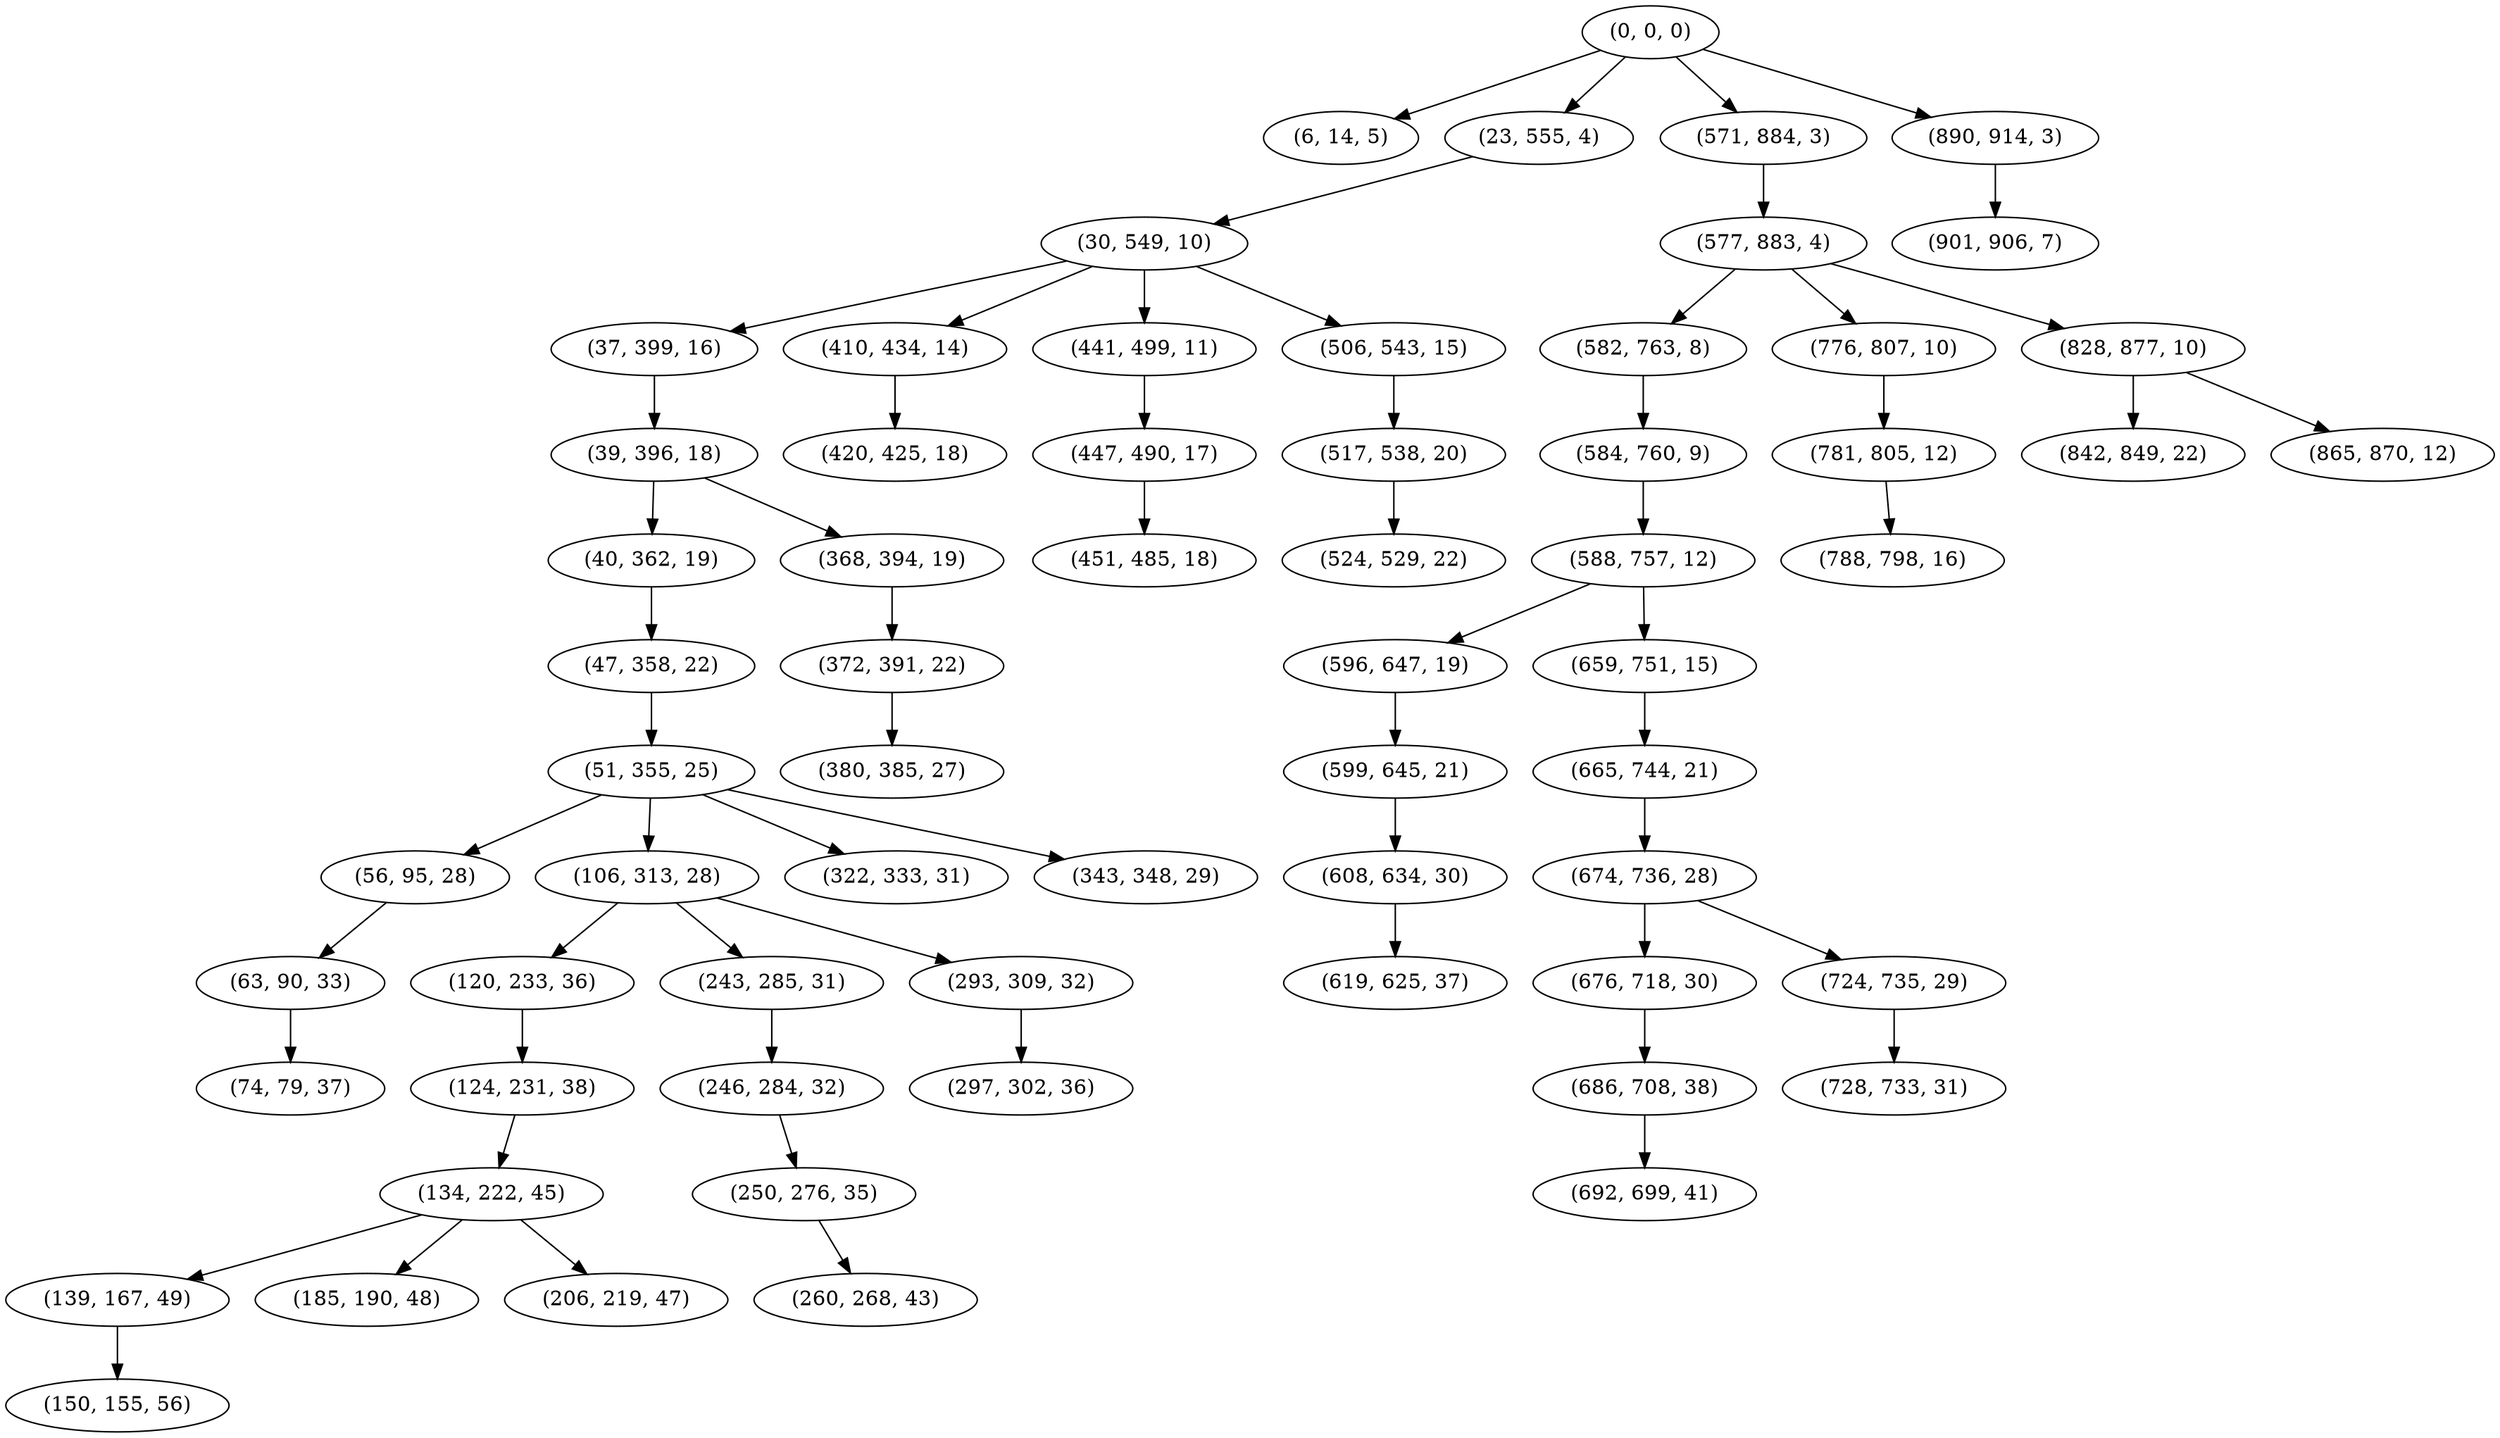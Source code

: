 digraph tree {
    "(0, 0, 0)";
    "(6, 14, 5)";
    "(23, 555, 4)";
    "(30, 549, 10)";
    "(37, 399, 16)";
    "(39, 396, 18)";
    "(40, 362, 19)";
    "(47, 358, 22)";
    "(51, 355, 25)";
    "(56, 95, 28)";
    "(63, 90, 33)";
    "(74, 79, 37)";
    "(106, 313, 28)";
    "(120, 233, 36)";
    "(124, 231, 38)";
    "(134, 222, 45)";
    "(139, 167, 49)";
    "(150, 155, 56)";
    "(185, 190, 48)";
    "(206, 219, 47)";
    "(243, 285, 31)";
    "(246, 284, 32)";
    "(250, 276, 35)";
    "(260, 268, 43)";
    "(293, 309, 32)";
    "(297, 302, 36)";
    "(322, 333, 31)";
    "(343, 348, 29)";
    "(368, 394, 19)";
    "(372, 391, 22)";
    "(380, 385, 27)";
    "(410, 434, 14)";
    "(420, 425, 18)";
    "(441, 499, 11)";
    "(447, 490, 17)";
    "(451, 485, 18)";
    "(506, 543, 15)";
    "(517, 538, 20)";
    "(524, 529, 22)";
    "(571, 884, 3)";
    "(577, 883, 4)";
    "(582, 763, 8)";
    "(584, 760, 9)";
    "(588, 757, 12)";
    "(596, 647, 19)";
    "(599, 645, 21)";
    "(608, 634, 30)";
    "(619, 625, 37)";
    "(659, 751, 15)";
    "(665, 744, 21)";
    "(674, 736, 28)";
    "(676, 718, 30)";
    "(686, 708, 38)";
    "(692, 699, 41)";
    "(724, 735, 29)";
    "(728, 733, 31)";
    "(776, 807, 10)";
    "(781, 805, 12)";
    "(788, 798, 16)";
    "(828, 877, 10)";
    "(842, 849, 22)";
    "(865, 870, 12)";
    "(890, 914, 3)";
    "(901, 906, 7)";
    "(0, 0, 0)" -> "(6, 14, 5)";
    "(0, 0, 0)" -> "(23, 555, 4)";
    "(0, 0, 0)" -> "(571, 884, 3)";
    "(0, 0, 0)" -> "(890, 914, 3)";
    "(23, 555, 4)" -> "(30, 549, 10)";
    "(30, 549, 10)" -> "(37, 399, 16)";
    "(30, 549, 10)" -> "(410, 434, 14)";
    "(30, 549, 10)" -> "(441, 499, 11)";
    "(30, 549, 10)" -> "(506, 543, 15)";
    "(37, 399, 16)" -> "(39, 396, 18)";
    "(39, 396, 18)" -> "(40, 362, 19)";
    "(39, 396, 18)" -> "(368, 394, 19)";
    "(40, 362, 19)" -> "(47, 358, 22)";
    "(47, 358, 22)" -> "(51, 355, 25)";
    "(51, 355, 25)" -> "(56, 95, 28)";
    "(51, 355, 25)" -> "(106, 313, 28)";
    "(51, 355, 25)" -> "(322, 333, 31)";
    "(51, 355, 25)" -> "(343, 348, 29)";
    "(56, 95, 28)" -> "(63, 90, 33)";
    "(63, 90, 33)" -> "(74, 79, 37)";
    "(106, 313, 28)" -> "(120, 233, 36)";
    "(106, 313, 28)" -> "(243, 285, 31)";
    "(106, 313, 28)" -> "(293, 309, 32)";
    "(120, 233, 36)" -> "(124, 231, 38)";
    "(124, 231, 38)" -> "(134, 222, 45)";
    "(134, 222, 45)" -> "(139, 167, 49)";
    "(134, 222, 45)" -> "(185, 190, 48)";
    "(134, 222, 45)" -> "(206, 219, 47)";
    "(139, 167, 49)" -> "(150, 155, 56)";
    "(243, 285, 31)" -> "(246, 284, 32)";
    "(246, 284, 32)" -> "(250, 276, 35)";
    "(250, 276, 35)" -> "(260, 268, 43)";
    "(293, 309, 32)" -> "(297, 302, 36)";
    "(368, 394, 19)" -> "(372, 391, 22)";
    "(372, 391, 22)" -> "(380, 385, 27)";
    "(410, 434, 14)" -> "(420, 425, 18)";
    "(441, 499, 11)" -> "(447, 490, 17)";
    "(447, 490, 17)" -> "(451, 485, 18)";
    "(506, 543, 15)" -> "(517, 538, 20)";
    "(517, 538, 20)" -> "(524, 529, 22)";
    "(571, 884, 3)" -> "(577, 883, 4)";
    "(577, 883, 4)" -> "(582, 763, 8)";
    "(577, 883, 4)" -> "(776, 807, 10)";
    "(577, 883, 4)" -> "(828, 877, 10)";
    "(582, 763, 8)" -> "(584, 760, 9)";
    "(584, 760, 9)" -> "(588, 757, 12)";
    "(588, 757, 12)" -> "(596, 647, 19)";
    "(588, 757, 12)" -> "(659, 751, 15)";
    "(596, 647, 19)" -> "(599, 645, 21)";
    "(599, 645, 21)" -> "(608, 634, 30)";
    "(608, 634, 30)" -> "(619, 625, 37)";
    "(659, 751, 15)" -> "(665, 744, 21)";
    "(665, 744, 21)" -> "(674, 736, 28)";
    "(674, 736, 28)" -> "(676, 718, 30)";
    "(674, 736, 28)" -> "(724, 735, 29)";
    "(676, 718, 30)" -> "(686, 708, 38)";
    "(686, 708, 38)" -> "(692, 699, 41)";
    "(724, 735, 29)" -> "(728, 733, 31)";
    "(776, 807, 10)" -> "(781, 805, 12)";
    "(781, 805, 12)" -> "(788, 798, 16)";
    "(828, 877, 10)" -> "(842, 849, 22)";
    "(828, 877, 10)" -> "(865, 870, 12)";
    "(890, 914, 3)" -> "(901, 906, 7)";
}
